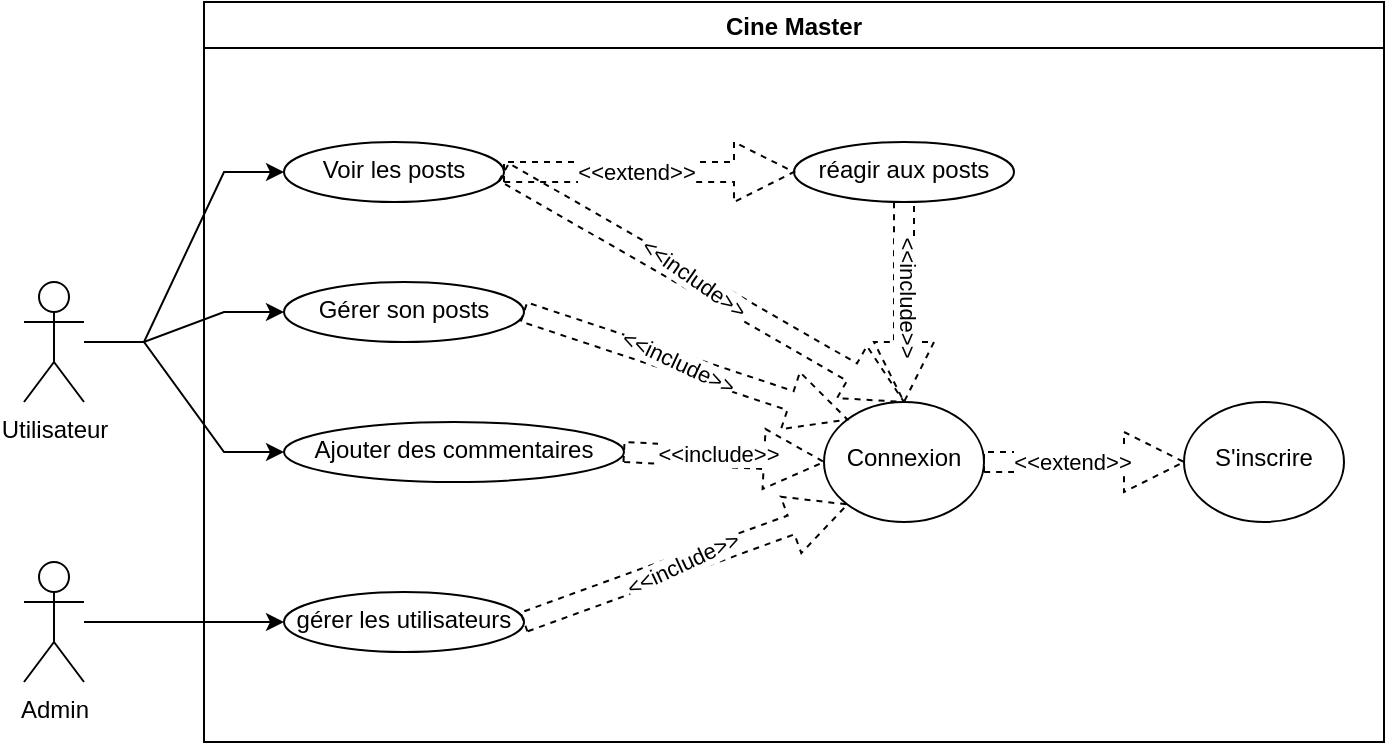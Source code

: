 <mxfile>
    <diagram id="NV-xa8_PD5AdmgVubWBR" name="Page-1">
        <mxGraphModel dx="520" dy="299" grid="1" gridSize="10" guides="1" tooltips="1" connect="1" arrows="1" fold="1" page="1" pageScale="1" pageWidth="850" pageHeight="1100" math="0" shadow="0">
            <root>
                <mxCell id="0"/>
                <mxCell id="1" parent="0"/>
                <mxCell id="xxASmko_jP9C8e0rvIW5-6" value="" style="edgeStyle=entityRelationEdgeStyle;rounded=0;orthogonalLoop=1;jettySize=auto;html=1;entryX=0;entryY=0.5;entryDx=0;entryDy=0;" parent="1" source="xxASmko_jP9C8e0rvIW5-1" target="xxASmko_jP9C8e0rvIW5-5" edge="1">
                    <mxGeometry relative="1" as="geometry"/>
                </mxCell>
                <mxCell id="xxASmko_jP9C8e0rvIW5-9" style="edgeStyle=entityRelationEdgeStyle;rounded=0;orthogonalLoop=1;jettySize=auto;html=1;" parent="1" source="xxASmko_jP9C8e0rvIW5-1" target="xxASmko_jP9C8e0rvIW5-7" edge="1">
                    <mxGeometry relative="1" as="geometry"/>
                </mxCell>
                <mxCell id="xxASmko_jP9C8e0rvIW5-10" style="edgeStyle=entityRelationEdgeStyle;rounded=0;orthogonalLoop=1;jettySize=auto;html=1;entryX=0;entryY=0.5;entryDx=0;entryDy=0;" parent="1" source="xxASmko_jP9C8e0rvIW5-1" target="xxASmko_jP9C8e0rvIW5-8" edge="1">
                    <mxGeometry relative="1" as="geometry"/>
                </mxCell>
                <mxCell id="xxASmko_jP9C8e0rvIW5-1" value="Utilisateur" style="shape=umlActor;verticalLabelPosition=bottom;verticalAlign=top;html=1;outlineConnect=0;" parent="1" vertex="1">
                    <mxGeometry x="80" y="230" width="30" height="60" as="geometry"/>
                </mxCell>
                <mxCell id="xxASmko_jP9C8e0rvIW5-2" value="Cine Master" style="swimlane;" parent="1" vertex="1">
                    <mxGeometry x="170" y="90" width="590" height="370" as="geometry"/>
                </mxCell>
                <mxCell id="xxASmko_jP9C8e0rvIW5-5" value="Voir les posts" style="ellipse;whiteSpace=wrap;html=1;verticalAlign=top;align=center;" parent="xxASmko_jP9C8e0rvIW5-2" vertex="1">
                    <mxGeometry x="40" y="70" width="110" height="30" as="geometry"/>
                </mxCell>
                <mxCell id="xxASmko_jP9C8e0rvIW5-7" value="&lt;div&gt;Gérer son posts&lt;/div&gt;" style="ellipse;whiteSpace=wrap;html=1;verticalAlign=top;align=center;" parent="xxASmko_jP9C8e0rvIW5-2" vertex="1">
                    <mxGeometry x="40" y="140" width="120" height="30" as="geometry"/>
                </mxCell>
                <mxCell id="xxASmko_jP9C8e0rvIW5-8" value="&lt;div&gt;Ajouter des commentaires&lt;/div&gt;" style="ellipse;whiteSpace=wrap;html=1;verticalAlign=top;align=center;" parent="xxASmko_jP9C8e0rvIW5-2" vertex="1">
                    <mxGeometry x="40" y="210" width="170" height="30" as="geometry"/>
                </mxCell>
                <mxCell id="xxASmko_jP9C8e0rvIW5-11" value="&lt;br&gt;Connexion" style="ellipse;whiteSpace=wrap;html=1;verticalAlign=top;align=center;" parent="xxASmko_jP9C8e0rvIW5-2" vertex="1">
                    <mxGeometry x="310" y="200" width="80" height="60" as="geometry"/>
                </mxCell>
                <mxCell id="xxASmko_jP9C8e0rvIW5-20" value="gérer les utilisateurs" style="ellipse;whiteSpace=wrap;html=1;verticalAlign=top;" parent="xxASmko_jP9C8e0rvIW5-2" vertex="1">
                    <mxGeometry x="40" y="295" width="120" height="30" as="geometry"/>
                </mxCell>
                <mxCell id="xxASmko_jP9C8e0rvIW5-32" value="&lt;br&gt;S'inscrire" style="ellipse;whiteSpace=wrap;html=1;verticalAlign=top;align=center;" parent="xxASmko_jP9C8e0rvIW5-2" vertex="1">
                    <mxGeometry x="490" y="200" width="80" height="60" as="geometry"/>
                </mxCell>
                <mxCell id="xxASmko_jP9C8e0rvIW5-42" value="" style="html=1;verticalAlign=bottom;labelBackgroundColor=none;endArrow=open;endFill=0;dashed=1;rounded=0;shadow=0;shape=arrow;entryX=0.5;entryY=0;entryDx=0;entryDy=0;exitX=1;exitY=0.5;exitDx=0;exitDy=0;" parent="xxASmko_jP9C8e0rvIW5-2" source="xxASmko_jP9C8e0rvIW5-5" target="xxASmko_jP9C8e0rvIW5-11" edge="1">
                    <mxGeometry width="160" relative="1" as="geometry">
                        <mxPoint x="400" y="85" as="sourcePoint"/>
                        <mxPoint x="430" y="84.76" as="targetPoint"/>
                    </mxGeometry>
                </mxCell>
                <mxCell id="xxASmko_jP9C8e0rvIW5-43" value="&amp;lt;&amp;lt;include&amp;gt;&amp;gt;" style="edgeLabel;html=1;align=center;verticalAlign=middle;resizable=0;points=[];rotation=35;" parent="xxASmko_jP9C8e0rvIW5-42" vertex="1" connectable="0">
                    <mxGeometry x="-0.058" y="2" relative="1" as="geometry">
                        <mxPoint as="offset"/>
                    </mxGeometry>
                </mxCell>
                <mxCell id="xxASmko_jP9C8e0rvIW5-44" value="" style="html=1;verticalAlign=bottom;labelBackgroundColor=none;endArrow=open;endFill=0;dashed=1;rounded=0;shadow=0;shape=arrow;exitX=1;exitY=0.5;exitDx=0;exitDy=0;entryX=0;entryY=0;entryDx=0;entryDy=0;" parent="xxASmko_jP9C8e0rvIW5-2" source="xxASmko_jP9C8e0rvIW5-7" target="xxASmko_jP9C8e0rvIW5-11" edge="1">
                    <mxGeometry width="160" relative="1" as="geometry">
                        <mxPoint x="150" y="120" as="sourcePoint"/>
                        <mxPoint x="310" y="235" as="targetPoint"/>
                    </mxGeometry>
                </mxCell>
                <mxCell id="xxASmko_jP9C8e0rvIW5-45" value="&amp;lt;&amp;lt;include&amp;gt;&amp;gt;" style="edgeLabel;html=1;align=center;verticalAlign=middle;resizable=0;points=[];rotation=25;" parent="xxASmko_jP9C8e0rvIW5-44" vertex="1" connectable="0">
                    <mxGeometry x="-0.058" y="2" relative="1" as="geometry">
                        <mxPoint y="1" as="offset"/>
                    </mxGeometry>
                </mxCell>
                <mxCell id="xxASmko_jP9C8e0rvIW5-46" value="" style="html=1;verticalAlign=bottom;labelBackgroundColor=none;endArrow=open;endFill=0;dashed=1;rounded=0;shadow=0;shape=arrow;exitX=1;exitY=0.5;exitDx=0;exitDy=0;entryX=0;entryY=0.5;entryDx=0;entryDy=0;" parent="xxASmko_jP9C8e0rvIW5-2" source="xxASmko_jP9C8e0rvIW5-8" target="xxASmko_jP9C8e0rvIW5-11" edge="1">
                    <mxGeometry width="160" relative="1" as="geometry">
                        <mxPoint x="170.0" y="165" as="sourcePoint"/>
                        <mxPoint x="291.716" y="218.787" as="targetPoint"/>
                    </mxGeometry>
                </mxCell>
                <mxCell id="xxASmko_jP9C8e0rvIW5-47" value="&amp;lt;&amp;lt;include&amp;gt;&amp;gt;" style="edgeLabel;html=1;align=center;verticalAlign=middle;resizable=0;points=[];rotation=0;" parent="xxASmko_jP9C8e0rvIW5-46" vertex="1" connectable="0">
                    <mxGeometry x="-0.058" y="2" relative="1" as="geometry">
                        <mxPoint as="offset"/>
                    </mxGeometry>
                </mxCell>
                <mxCell id="xxASmko_jP9C8e0rvIW5-48" value="" style="html=1;verticalAlign=bottom;labelBackgroundColor=none;endArrow=open;endFill=0;dashed=1;rounded=0;shadow=0;shape=arrow;exitX=1;exitY=0.5;exitDx=0;exitDy=0;entryX=0;entryY=1;entryDx=0;entryDy=0;" parent="xxASmko_jP9C8e0rvIW5-2" source="xxASmko_jP9C8e0rvIW5-20" target="xxASmko_jP9C8e0rvIW5-11" edge="1">
                    <mxGeometry width="160" relative="1" as="geometry">
                        <mxPoint x="190.0" y="235" as="sourcePoint"/>
                        <mxPoint x="280" y="240" as="targetPoint"/>
                    </mxGeometry>
                </mxCell>
                <mxCell id="xxASmko_jP9C8e0rvIW5-49" value="&amp;lt;&amp;lt;include&amp;gt;&amp;gt;" style="edgeLabel;html=1;align=center;verticalAlign=middle;resizable=0;points=[];rotation=-25;" parent="xxASmko_jP9C8e0rvIW5-48" vertex="1" connectable="0">
                    <mxGeometry x="-0.058" y="2" relative="1" as="geometry">
                        <mxPoint x="3" as="offset"/>
                    </mxGeometry>
                </mxCell>
                <mxCell id="xxASmko_jP9C8e0rvIW5-52" value="" style="html=1;verticalAlign=bottom;labelBackgroundColor=none;endArrow=open;endFill=0;dashed=1;rounded=0;shadow=0;shape=arrow;exitX=1;exitY=0.5;exitDx=0;exitDy=0;entryX=0;entryY=0.5;entryDx=0;entryDy=0;" parent="xxASmko_jP9C8e0rvIW5-2" source="xxASmko_jP9C8e0rvIW5-11" target="xxASmko_jP9C8e0rvIW5-32" edge="1">
                    <mxGeometry width="160" relative="1" as="geometry">
                        <mxPoint x="290.0" y="350" as="sourcePoint"/>
                        <mxPoint x="440" y="245" as="targetPoint"/>
                    </mxGeometry>
                </mxCell>
                <mxCell id="xxASmko_jP9C8e0rvIW5-53" value="&amp;lt;&amp;lt;extend&amp;gt;&amp;gt;" style="edgeLabel;html=1;align=center;verticalAlign=middle;resizable=0;points=[];rotation=0;" parent="xxASmko_jP9C8e0rvIW5-52" vertex="1" connectable="0">
                    <mxGeometry x="-0.058" y="2" relative="1" as="geometry">
                        <mxPoint x="-3" y="2" as="offset"/>
                    </mxGeometry>
                </mxCell>
                <mxCell id="xxASmko_jP9C8e0rvIW5-55" value="réagir aux posts" style="ellipse;whiteSpace=wrap;html=1;verticalAlign=top;align=center;" parent="xxASmko_jP9C8e0rvIW5-2" vertex="1">
                    <mxGeometry x="295" y="70" width="110" height="30" as="geometry"/>
                </mxCell>
                <mxCell id="xxASmko_jP9C8e0rvIW5-56" value="" style="html=1;verticalAlign=bottom;labelBackgroundColor=none;endArrow=open;endFill=0;dashed=1;rounded=0;shadow=0;shape=arrow;exitX=1;exitY=0.5;exitDx=0;exitDy=0;" parent="xxASmko_jP9C8e0rvIW5-2" source="xxASmko_jP9C8e0rvIW5-5" target="xxASmko_jP9C8e0rvIW5-55" edge="1">
                    <mxGeometry width="160" relative="1" as="geometry">
                        <mxPoint x="155" y="84.57" as="sourcePoint"/>
                        <mxPoint x="255" y="84.57" as="targetPoint"/>
                    </mxGeometry>
                </mxCell>
                <mxCell id="xxASmko_jP9C8e0rvIW5-57" value="&amp;lt;&amp;lt;extend&amp;gt;&amp;gt;" style="edgeLabel;html=1;align=center;verticalAlign=middle;resizable=0;points=[];rotation=0;" parent="xxASmko_jP9C8e0rvIW5-56" vertex="1" connectable="0">
                    <mxGeometry x="-0.058" y="2" relative="1" as="geometry">
                        <mxPoint x="-3" y="2" as="offset"/>
                    </mxGeometry>
                </mxCell>
                <mxCell id="xxASmko_jP9C8e0rvIW5-58" value="" style="html=1;verticalAlign=bottom;labelBackgroundColor=none;endArrow=open;endFill=0;dashed=1;rounded=0;shadow=0;shape=arrow;entryX=0.5;entryY=0;entryDx=0;entryDy=0;exitX=0.5;exitY=1;exitDx=0;exitDy=0;" parent="xxASmko_jP9C8e0rvIW5-2" source="xxASmko_jP9C8e0rvIW5-55" target="xxASmko_jP9C8e0rvIW5-11" edge="1">
                    <mxGeometry width="160" relative="1" as="geometry">
                        <mxPoint x="390" y="85" as="sourcePoint"/>
                        <mxPoint x="590" y="200" as="targetPoint"/>
                    </mxGeometry>
                </mxCell>
                <mxCell id="xxASmko_jP9C8e0rvIW5-59" value="&amp;lt;&amp;lt;include&amp;gt;&amp;gt;" style="edgeLabel;html=1;align=center;verticalAlign=middle;resizable=0;points=[];rotation=90;" parent="xxASmko_jP9C8e0rvIW5-58" vertex="1" connectable="0">
                    <mxGeometry x="-0.058" y="2" relative="1" as="geometry">
                        <mxPoint as="offset"/>
                    </mxGeometry>
                </mxCell>
                <mxCell id="xxASmko_jP9C8e0rvIW5-21" value="" style="edgeStyle=entityRelationEdgeStyle;rounded=0;orthogonalLoop=1;jettySize=auto;html=1;shadow=0;" parent="1" source="xxASmko_jP9C8e0rvIW5-19" target="xxASmko_jP9C8e0rvIW5-20" edge="1">
                    <mxGeometry relative="1" as="geometry"/>
                </mxCell>
                <mxCell id="xxASmko_jP9C8e0rvIW5-19" value="Admin" style="shape=umlActor;verticalLabelPosition=bottom;verticalAlign=top;html=1;outlineConnect=0;" parent="1" vertex="1">
                    <mxGeometry x="80" y="370" width="30" height="60" as="geometry"/>
                </mxCell>
            </root>
        </mxGraphModel>
    </diagram>
</mxfile>